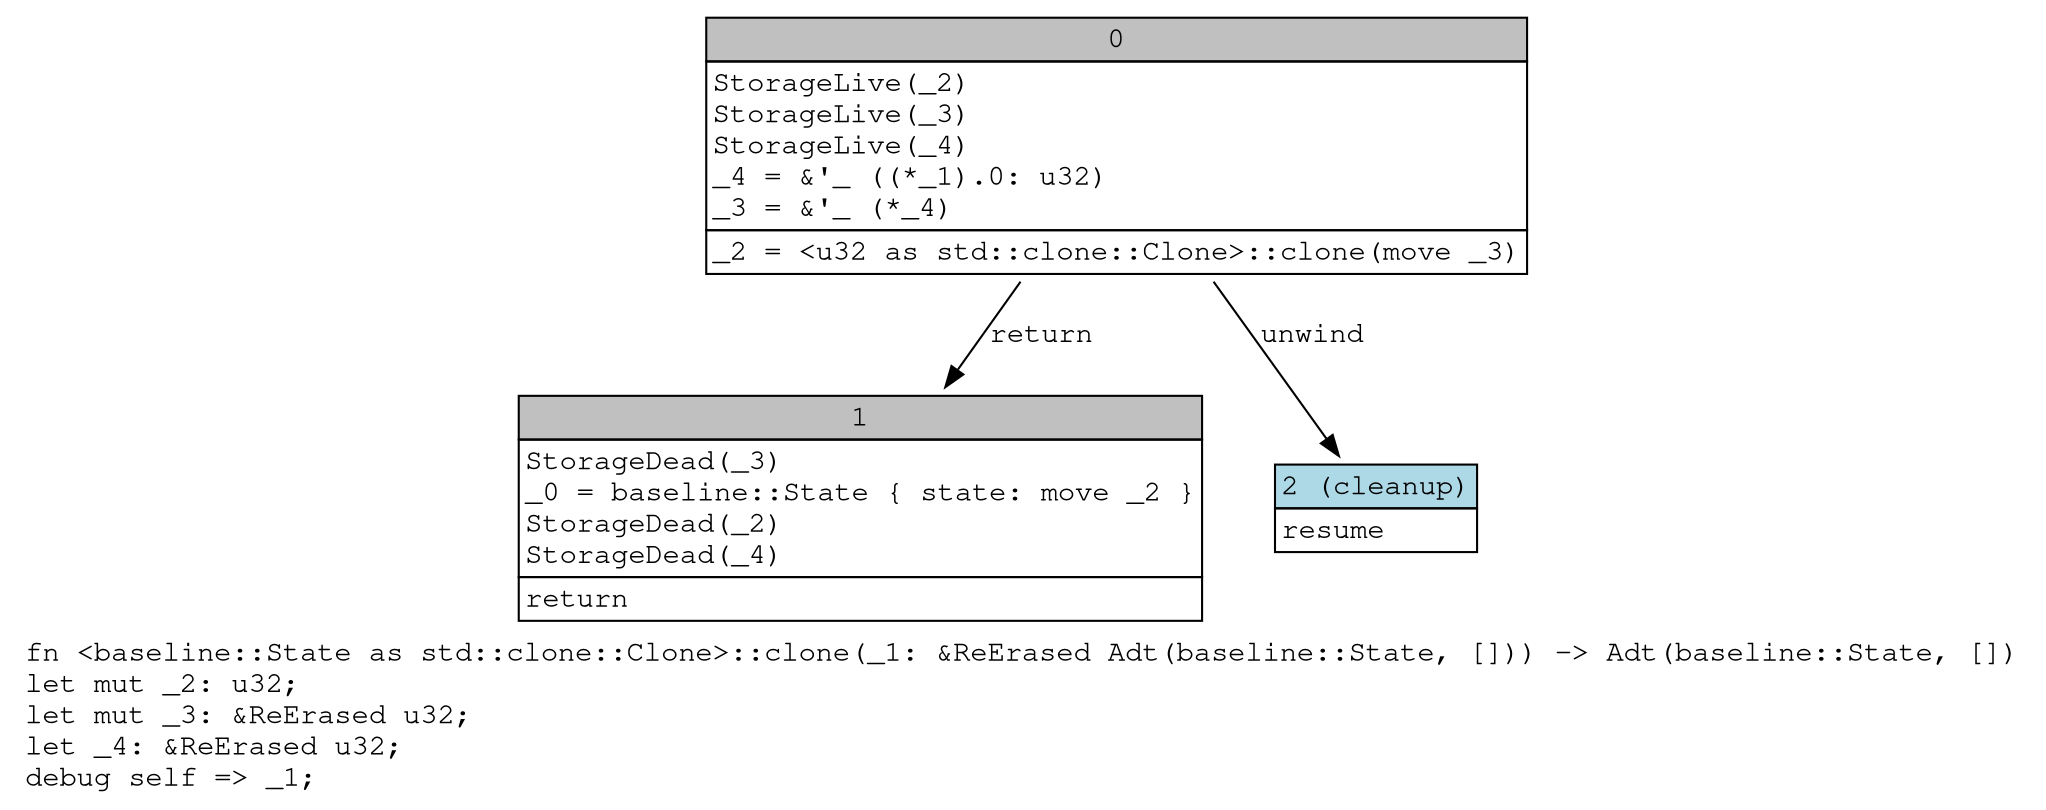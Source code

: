 digraph Mir_0_55 {
    graph [fontname="Courier, monospace"];
    node [fontname="Courier, monospace"];
    edge [fontname="Courier, monospace"];
    label=<fn &lt;baseline::State as std::clone::Clone&gt;::clone(_1: &amp;ReErased Adt(baseline::State, [])) -&gt; Adt(baseline::State, [])<br align="left"/>let mut _2: u32;<br align="left"/>let mut _3: &amp;ReErased u32;<br align="left"/>let _4: &amp;ReErased u32;<br align="left"/>debug self =&gt; _1;<br align="left"/>>;
    bb0__0_55 [shape="none", label=<<table border="0" cellborder="1" cellspacing="0"><tr><td bgcolor="gray" align="center" colspan="1">0</td></tr><tr><td align="left" balign="left">StorageLive(_2)<br/>StorageLive(_3)<br/>StorageLive(_4)<br/>_4 = &amp;'_ ((*_1).0: u32)<br/>_3 = &amp;'_ (*_4)<br/></td></tr><tr><td align="left">_2 = &lt;u32 as std::clone::Clone&gt;::clone(move _3)</td></tr></table>>];
    bb1__0_55 [shape="none", label=<<table border="0" cellborder="1" cellspacing="0"><tr><td bgcolor="gray" align="center" colspan="1">1</td></tr><tr><td align="left" balign="left">StorageDead(_3)<br/>_0 = baseline::State { state: move _2 }<br/>StorageDead(_2)<br/>StorageDead(_4)<br/></td></tr><tr><td align="left">return</td></tr></table>>];
    bb2__0_55 [shape="none", label=<<table border="0" cellborder="1" cellspacing="0"><tr><td bgcolor="lightblue" align="center" colspan="1">2 (cleanup)</td></tr><tr><td align="left">resume</td></tr></table>>];
    bb0__0_55 -> bb1__0_55 [label="return"];
    bb0__0_55 -> bb2__0_55 [label="unwind"];
}
